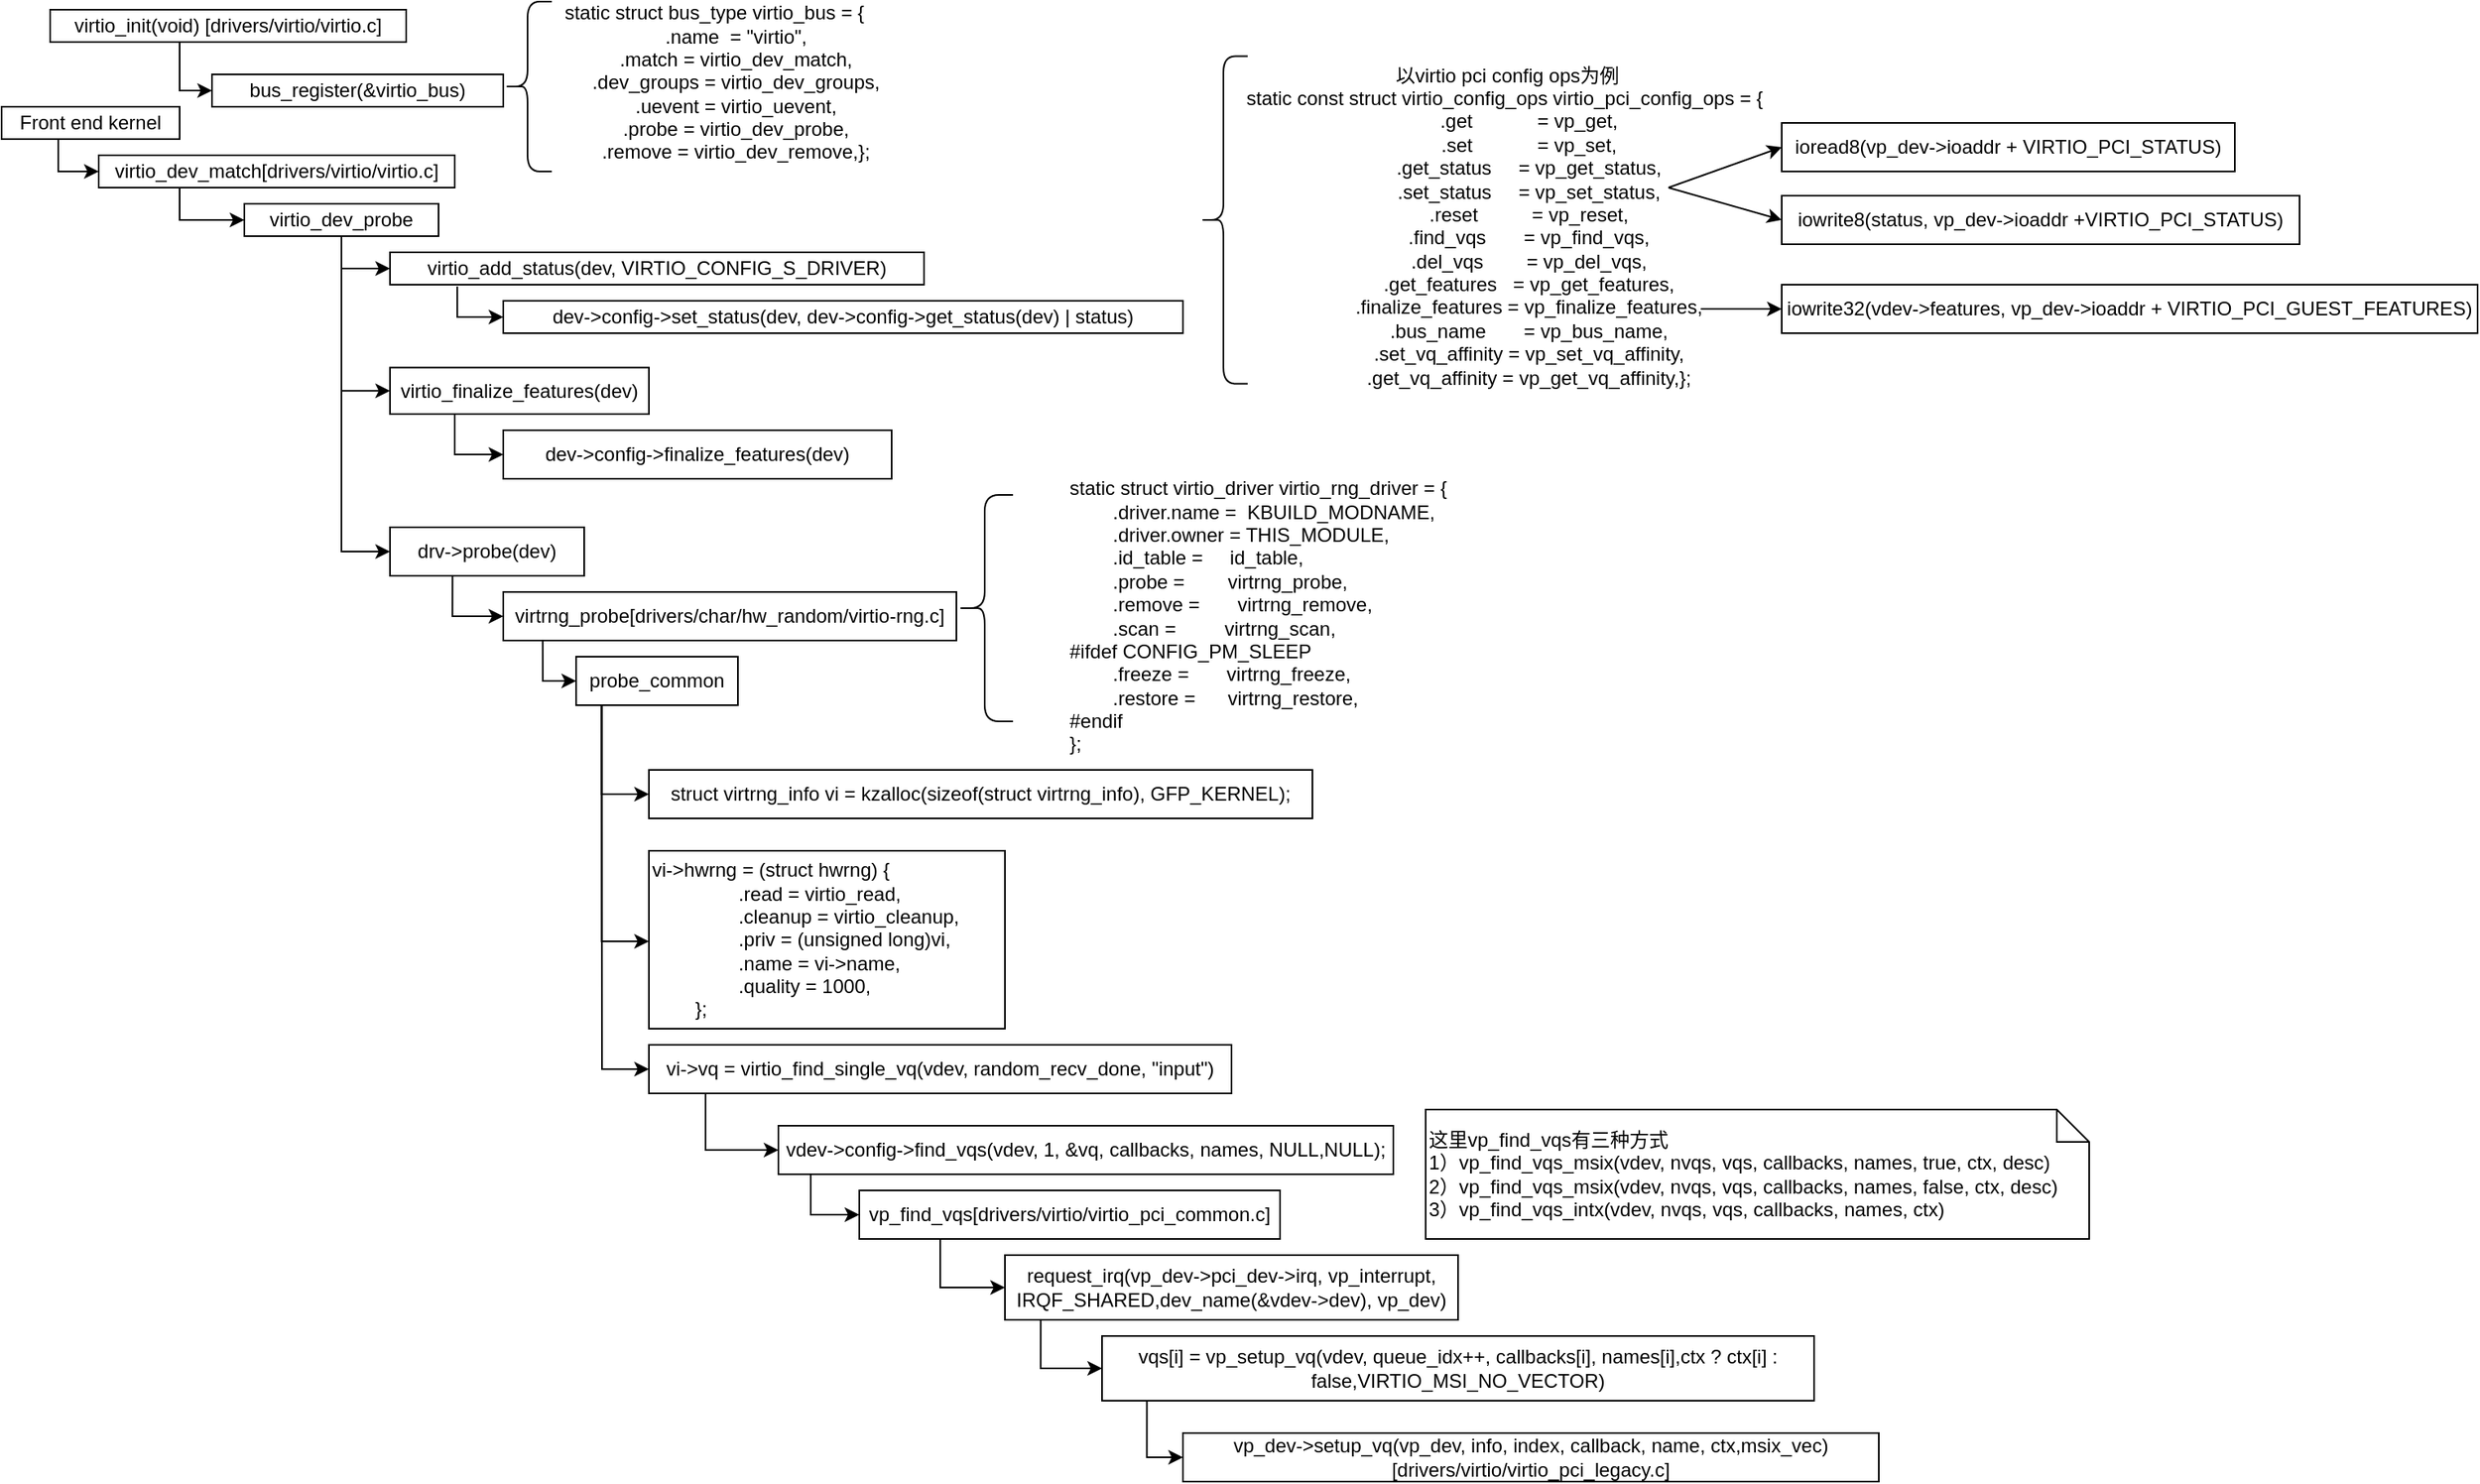<mxfile version="16.2.1" type="github">
  <diagram id="iOxBZn5fvJT5Tx_yMcos" name="第 1 页">
    <mxGraphModel dx="830" dy="499" grid="1" gridSize="10" guides="1" tooltips="1" connect="1" arrows="1" fold="1" page="1" pageScale="1" pageWidth="850" pageHeight="1100" math="0" shadow="0">
      <root>
        <mxCell id="0" />
        <mxCell id="1" parent="0" />
        <mxCell id="IT_VbBreB6Q_WFfWkHAE-1" value="" style="edgeStyle=segmentEdgeStyle;endArrow=classic;html=1;rounded=0;entryX=0;entryY=0.5;entryDx=0;entryDy=0;" edge="1" parent="1" target="IT_VbBreB6Q_WFfWkHAE-4">
          <mxGeometry width="50" height="50" relative="1" as="geometry">
            <mxPoint x="120" y="60" as="sourcePoint" />
            <mxPoint x="150" y="90" as="targetPoint" />
            <Array as="points">
              <mxPoint x="120" y="90" />
            </Array>
          </mxGeometry>
        </mxCell>
        <mxCell id="IT_VbBreB6Q_WFfWkHAE-3" value="virtio_init(void) [drivers/virtio/virtio.c]" style="rounded=0;whiteSpace=wrap;html=1;" vertex="1" parent="1">
          <mxGeometry x="40" y="40" width="220" height="20" as="geometry" />
        </mxCell>
        <mxCell id="IT_VbBreB6Q_WFfWkHAE-4" value="bus_register(&amp;amp;virtio_bus)" style="rounded=0;whiteSpace=wrap;html=1;" vertex="1" parent="1">
          <mxGeometry x="140" y="80" width="180" height="20" as="geometry" />
        </mxCell>
        <mxCell id="IT_VbBreB6Q_WFfWkHAE-6" value="" style="shape=curlyBracket;whiteSpace=wrap;html=1;rounded=1;size=0.5;" vertex="1" parent="1">
          <mxGeometry x="320" y="35" width="30" height="105" as="geometry" />
        </mxCell>
        <mxCell id="IT_VbBreB6Q_WFfWkHAE-8" value="&lt;div&gt;static struct bus_type virtio_bus = {&lt;/div&gt;&lt;div&gt;&amp;nbsp; &amp;nbsp; &amp;nbsp; &amp;nbsp; .name&amp;nbsp; = &quot;virtio&quot;,&lt;/div&gt;&lt;div&gt;&amp;nbsp; &amp;nbsp; &amp;nbsp; &amp;nbsp; .match = virtio_dev_match,&lt;/div&gt;&lt;div&gt;&amp;nbsp; &amp;nbsp; &amp;nbsp; &amp;nbsp; .dev_groups = virtio_dev_groups,&lt;/div&gt;&lt;div&gt;&amp;nbsp; &amp;nbsp; &amp;nbsp; &amp;nbsp; .uevent = virtio_uevent,&lt;/div&gt;&lt;div&gt;&amp;nbsp; &amp;nbsp; &amp;nbsp; &amp;nbsp; .probe = virtio_dev_probe,&lt;/div&gt;&lt;div&gt;&amp;nbsp; &amp;nbsp; &amp;nbsp; &amp;nbsp; .remove = virtio_dev_remove,&lt;span&gt;};&lt;/span&gt;&lt;/div&gt;" style="text;html=1;align=center;verticalAlign=middle;resizable=0;points=[];autosize=1;strokeColor=none;fillColor=none;" vertex="1" parent="1">
          <mxGeometry x="340" y="35" width="220" height="100" as="geometry" />
        </mxCell>
        <mxCell id="IT_VbBreB6Q_WFfWkHAE-10" value="virtio_dev_probe" style="whiteSpace=wrap;html=1;" vertex="1" parent="1">
          <mxGeometry x="160" y="160" width="120" height="20" as="geometry" />
        </mxCell>
        <mxCell id="IT_VbBreB6Q_WFfWkHAE-12" value="virtio_dev_match[drivers/virtio/virtio.c]" style="whiteSpace=wrap;html=1;" vertex="1" parent="1">
          <mxGeometry x="70" y="130" width="220" height="20" as="geometry" />
        </mxCell>
        <mxCell id="IT_VbBreB6Q_WFfWkHAE-13" value="Front end kernel" style="whiteSpace=wrap;html=1;" vertex="1" parent="1">
          <mxGeometry x="10" y="100" width="110" height="20" as="geometry" />
        </mxCell>
        <mxCell id="IT_VbBreB6Q_WFfWkHAE-16" value="" style="edgeStyle=segmentEdgeStyle;endArrow=classic;html=1;rounded=0;entryX=0;entryY=0.5;entryDx=0;entryDy=0;" edge="1" parent="1" target="IT_VbBreB6Q_WFfWkHAE-12">
          <mxGeometry width="50" height="50" relative="1" as="geometry">
            <mxPoint x="45" y="119.97" as="sourcePoint" />
            <mxPoint x="65" y="149.97" as="targetPoint" />
            <Array as="points">
              <mxPoint x="45" y="140" />
            </Array>
          </mxGeometry>
        </mxCell>
        <mxCell id="IT_VbBreB6Q_WFfWkHAE-18" value="" style="edgeStyle=segmentEdgeStyle;endArrow=classic;html=1;rounded=0;entryX=0;entryY=0.5;entryDx=0;entryDy=0;" edge="1" parent="1" target="IT_VbBreB6Q_WFfWkHAE-10">
          <mxGeometry width="50" height="50" relative="1" as="geometry">
            <mxPoint x="120" y="149.97" as="sourcePoint" />
            <mxPoint x="140" y="179.97" as="targetPoint" />
            <Array as="points">
              <mxPoint x="120" y="170" />
            </Array>
          </mxGeometry>
        </mxCell>
        <mxCell id="IT_VbBreB6Q_WFfWkHAE-19" value="virtio_add_status(dev, VIRTIO_CONFIG_S_DRIVER)" style="whiteSpace=wrap;html=1;" vertex="1" parent="1">
          <mxGeometry x="250" y="190" width="330" height="20" as="geometry" />
        </mxCell>
        <mxCell id="IT_VbBreB6Q_WFfWkHAE-26" value="" style="edgeStyle=segmentEdgeStyle;endArrow=classic;html=1;rounded=0;entryX=0;entryY=0.5;entryDx=0;entryDy=0;exitX=0.5;exitY=1;exitDx=0;exitDy=0;" edge="1" parent="1" source="IT_VbBreB6Q_WFfWkHAE-10" target="IT_VbBreB6Q_WFfWkHAE-19">
          <mxGeometry width="50" height="50" relative="1" as="geometry">
            <mxPoint x="200" y="200.0" as="sourcePoint" />
            <mxPoint x="240" y="220.03" as="targetPoint" />
            <Array as="points">
              <mxPoint x="220" y="200" />
            </Array>
          </mxGeometry>
        </mxCell>
        <mxCell id="IT_VbBreB6Q_WFfWkHAE-27" value="dev-&amp;gt;config-&amp;gt;set_status(dev, dev-&amp;gt;config-&amp;gt;get_status(dev) | status)" style="whiteSpace=wrap;html=1;" vertex="1" parent="1">
          <mxGeometry x="320" y="220" width="420" height="20" as="geometry" />
        </mxCell>
        <mxCell id="IT_VbBreB6Q_WFfWkHAE-28" value="" style="edgeStyle=segmentEdgeStyle;endArrow=classic;html=1;rounded=0;entryX=0;entryY=0.5;entryDx=0;entryDy=0;exitX=0.126;exitY=1.056;exitDx=0;exitDy=0;exitPerimeter=0;" edge="1" parent="1" source="IT_VbBreB6Q_WFfWkHAE-19" target="IT_VbBreB6Q_WFfWkHAE-27">
          <mxGeometry width="50" height="50" relative="1" as="geometry">
            <mxPoint x="290" y="230" as="sourcePoint" />
            <mxPoint x="320" y="250" as="targetPoint" />
            <Array as="points">
              <mxPoint x="292" y="230" />
            </Array>
          </mxGeometry>
        </mxCell>
        <mxCell id="IT_VbBreB6Q_WFfWkHAE-29" value="&lt;div&gt;以virtio pci config ops为例&lt;/div&gt;&lt;div&gt;static const struct virtio_config_ops virtio_pci_config_ops = {&amp;nbsp;&lt;/div&gt;&lt;div&gt;&amp;nbsp; &amp;nbsp; &amp;nbsp; &amp;nbsp; .get&amp;nbsp; &amp;nbsp; &amp;nbsp; &amp;nbsp; &amp;nbsp; &amp;nbsp; = vp_get,&lt;/div&gt;&lt;div&gt;&amp;nbsp; &amp;nbsp; &amp;nbsp; &amp;nbsp; .set&amp;nbsp; &amp;nbsp; &amp;nbsp; &amp;nbsp; &amp;nbsp; &amp;nbsp; = vp_set,&lt;/div&gt;&lt;div&gt;&amp;nbsp; &amp;nbsp; &amp;nbsp; &amp;nbsp; .get_status&amp;nbsp; &amp;nbsp; &amp;nbsp;= vp_get_status,&lt;/div&gt;&lt;div&gt;&amp;nbsp; &amp;nbsp; &amp;nbsp; &amp;nbsp; .set_status&amp;nbsp; &amp;nbsp; &amp;nbsp;= vp_set_status,&lt;/div&gt;&lt;div&gt;&amp;nbsp; &amp;nbsp; &amp;nbsp; &amp;nbsp; .reset&amp;nbsp; &amp;nbsp; &amp;nbsp; &amp;nbsp; &amp;nbsp; = vp_reset,&lt;/div&gt;&lt;div&gt;&amp;nbsp; &amp;nbsp; &amp;nbsp; &amp;nbsp; .find_vqs&amp;nbsp; &amp;nbsp; &amp;nbsp; &amp;nbsp;= vp_find_vqs,&lt;/div&gt;&lt;div&gt;&amp;nbsp; &amp;nbsp; &amp;nbsp; &amp;nbsp; .del_vqs&amp;nbsp; &amp;nbsp; &amp;nbsp; &amp;nbsp; = vp_del_vqs,&lt;/div&gt;&lt;div&gt;&amp;nbsp; &amp;nbsp; &amp;nbsp; &amp;nbsp; .get_features&amp;nbsp; &amp;nbsp;= vp_get_features,&lt;/div&gt;&lt;div&gt;&amp;nbsp; &amp;nbsp; &amp;nbsp; &amp;nbsp; .finalize_features = vp_finalize_features,&lt;/div&gt;&lt;div&gt;&amp;nbsp; &amp;nbsp; &amp;nbsp; &amp;nbsp; .bus_name&amp;nbsp; &amp;nbsp; &amp;nbsp; &amp;nbsp;= vp_bus_name,&lt;/div&gt;&lt;div&gt;&amp;nbsp; &amp;nbsp; &amp;nbsp; &amp;nbsp; .set_vq_affinity = vp_set_vq_affinity,&lt;/div&gt;&lt;div&gt;&amp;nbsp; &amp;nbsp; &amp;nbsp; &amp;nbsp; .get_vq_affinity = vp_get_vq_affinity,&lt;span&gt;};&lt;/span&gt;&lt;/div&gt;&lt;div&gt;&lt;span&gt;&lt;br&gt;&lt;/span&gt;&lt;/div&gt;" style="text;html=1;align=center;verticalAlign=middle;resizable=0;points=[];autosize=1;strokeColor=none;fillColor=none;" vertex="1" parent="1">
          <mxGeometry x="770" y="71.25" width="340" height="220" as="geometry" />
        </mxCell>
        <mxCell id="IT_VbBreB6Q_WFfWkHAE-30" value="" style="shape=curlyBracket;whiteSpace=wrap;html=1;rounded=1;size=0.5;" vertex="1" parent="1">
          <mxGeometry x="750" y="68.75" width="30" height="202.5" as="geometry" />
        </mxCell>
        <mxCell id="IT_VbBreB6Q_WFfWkHAE-31" value="ioread8(vp_dev-&amp;gt;ioaddr + VIRTIO_PCI_STATUS)" style="whiteSpace=wrap;html=1;" vertex="1" parent="1">
          <mxGeometry x="1110" y="110" width="280" height="30" as="geometry" />
        </mxCell>
        <mxCell id="IT_VbBreB6Q_WFfWkHAE-32" value="" style="endArrow=classic;html=1;rounded=0;entryX=0;entryY=0.5;entryDx=0;entryDy=0;" edge="1" parent="1" target="IT_VbBreB6Q_WFfWkHAE-31">
          <mxGeometry width="50" height="50" relative="1" as="geometry">
            <mxPoint x="1040" y="150" as="sourcePoint" />
            <mxPoint x="950" y="90" as="targetPoint" />
          </mxGeometry>
        </mxCell>
        <mxCell id="IT_VbBreB6Q_WFfWkHAE-34" value="iowrite8(status, vp_dev-&amp;gt;ioaddr +VIRTIO_PCI_STATUS)" style="whiteSpace=wrap;html=1;" vertex="1" parent="1">
          <mxGeometry x="1110" y="155" width="320" height="30" as="geometry" />
        </mxCell>
        <mxCell id="IT_VbBreB6Q_WFfWkHAE-35" value="" style="endArrow=classic;html=1;rounded=0;entryX=0;entryY=0.5;entryDx=0;entryDy=0;" edge="1" parent="1" target="IT_VbBreB6Q_WFfWkHAE-34">
          <mxGeometry width="50" height="50" relative="1" as="geometry">
            <mxPoint x="1040" y="150" as="sourcePoint" />
            <mxPoint x="1130" y="210" as="targetPoint" />
          </mxGeometry>
        </mxCell>
        <mxCell id="IT_VbBreB6Q_WFfWkHAE-39" value="virtio_finalize_features(dev)" style="whiteSpace=wrap;html=1;" vertex="1" parent="1">
          <mxGeometry x="250" y="261.25" width="160" height="28.75" as="geometry" />
        </mxCell>
        <mxCell id="IT_VbBreB6Q_WFfWkHAE-40" value="" style="edgeStyle=segmentEdgeStyle;endArrow=classic;html=1;rounded=0;entryX=0;entryY=0.5;entryDx=0;entryDy=0;exitX=0.5;exitY=1;exitDx=0;exitDy=0;" edge="1" parent="1" source="IT_VbBreB6Q_WFfWkHAE-10" target="IT_VbBreB6Q_WFfWkHAE-39">
          <mxGeometry width="50" height="50" relative="1" as="geometry">
            <mxPoint x="200" y="251.25" as="sourcePoint" />
            <mxPoint x="230" y="271.25" as="targetPoint" />
            <Array as="points">
              <mxPoint x="220" y="276" />
            </Array>
          </mxGeometry>
        </mxCell>
        <mxCell id="IT_VbBreB6Q_WFfWkHAE-41" value="dev-&amp;gt;config-&amp;gt;finalize_features(dev)" style="whiteSpace=wrap;html=1;" vertex="1" parent="1">
          <mxGeometry x="320" y="300" width="240" height="30" as="geometry" />
        </mxCell>
        <mxCell id="IT_VbBreB6Q_WFfWkHAE-42" value="" style="edgeStyle=segmentEdgeStyle;endArrow=classic;html=1;rounded=0;entryX=0;entryY=0.5;entryDx=0;entryDy=0;exitX=0.25;exitY=1;exitDx=0;exitDy=0;" edge="1" parent="1" source="IT_VbBreB6Q_WFfWkHAE-39" target="IT_VbBreB6Q_WFfWkHAE-41">
          <mxGeometry width="50" height="50" relative="1" as="geometry">
            <mxPoint x="280.0" y="300.0" as="sourcePoint" />
            <mxPoint x="308.42" y="318.88" as="targetPoint" />
            <Array as="points">
              <mxPoint x="290" y="315" />
            </Array>
          </mxGeometry>
        </mxCell>
        <mxCell id="IT_VbBreB6Q_WFfWkHAE-44" value="iowrite32(vdev-&amp;gt;features, vp_dev-&amp;gt;ioaddr + VIRTIO_PCI_GUEST_FEATURES)" style="whiteSpace=wrap;html=1;" vertex="1" parent="1">
          <mxGeometry x="1110" y="210" width="430" height="30" as="geometry" />
        </mxCell>
        <mxCell id="IT_VbBreB6Q_WFfWkHAE-46" value="" style="endArrow=classic;html=1;rounded=0;entryX=0;entryY=0.5;entryDx=0;entryDy=0;" edge="1" parent="1" target="IT_VbBreB6Q_WFfWkHAE-44">
          <mxGeometry width="50" height="50" relative="1" as="geometry">
            <mxPoint x="1060" y="225" as="sourcePoint" />
            <mxPoint x="1370" y="230" as="targetPoint" />
          </mxGeometry>
        </mxCell>
        <mxCell id="IT_VbBreB6Q_WFfWkHAE-48" value="drv-&amp;gt;probe(dev)" style="whiteSpace=wrap;html=1;" vertex="1" parent="1">
          <mxGeometry x="250" y="360" width="120" height="30" as="geometry" />
        </mxCell>
        <mxCell id="IT_VbBreB6Q_WFfWkHAE-49" value="" style="edgeStyle=segmentEdgeStyle;endArrow=classic;html=1;rounded=0;entryX=0;entryY=0.5;entryDx=0;entryDy=0;exitX=0.5;exitY=1;exitDx=0;exitDy=0;" edge="1" parent="1" source="IT_VbBreB6Q_WFfWkHAE-10" target="IT_VbBreB6Q_WFfWkHAE-48">
          <mxGeometry width="50" height="50" relative="1" as="geometry">
            <mxPoint x="190" y="350" as="sourcePoint" />
            <mxPoint x="220" y="370" as="targetPoint" />
            <Array as="points">
              <mxPoint x="220" y="375" />
            </Array>
          </mxGeometry>
        </mxCell>
        <mxCell id="IT_VbBreB6Q_WFfWkHAE-50" value="&lt;div&gt;static struct virtio_driver virtio_rng_driver = {&lt;/div&gt;&lt;div&gt;&amp;nbsp; &amp;nbsp; &amp;nbsp; &amp;nbsp; .driver.name =&amp;nbsp; KBUILD_MODNAME,&lt;/div&gt;&lt;div&gt;&amp;nbsp; &amp;nbsp; &amp;nbsp; &amp;nbsp; .driver.owner = THIS_MODULE,&lt;/div&gt;&lt;div&gt;&amp;nbsp; &amp;nbsp; &amp;nbsp; &amp;nbsp; .id_table =&amp;nbsp; &amp;nbsp; &amp;nbsp;id_table,&lt;/div&gt;&lt;div&gt;&amp;nbsp; &amp;nbsp; &amp;nbsp; &amp;nbsp; .probe =&amp;nbsp; &amp;nbsp; &amp;nbsp; &amp;nbsp; virtrng_probe,&lt;/div&gt;&lt;div&gt;&amp;nbsp; &amp;nbsp; &amp;nbsp; &amp;nbsp; .remove =&amp;nbsp; &amp;nbsp; &amp;nbsp; &amp;nbsp;virtrng_remove,&lt;/div&gt;&lt;div&gt;&amp;nbsp; &amp;nbsp; &amp;nbsp; &amp;nbsp; .scan =&amp;nbsp; &amp;nbsp; &amp;nbsp; &amp;nbsp; &amp;nbsp;virtrng_scan,&lt;/div&gt;&lt;div&gt;#ifdef CONFIG_PM_SLEEP&lt;/div&gt;&lt;div&gt;&amp;nbsp; &amp;nbsp; &amp;nbsp; &amp;nbsp; .freeze =&amp;nbsp; &amp;nbsp; &amp;nbsp; &amp;nbsp;virtrng_freeze,&lt;/div&gt;&lt;div&gt;&amp;nbsp; &amp;nbsp; &amp;nbsp; &amp;nbsp; .restore =&amp;nbsp; &amp;nbsp; &amp;nbsp; virtrng_restore,&lt;/div&gt;&lt;div&gt;&lt;span&gt;#endif&lt;/span&gt;&lt;/div&gt;&lt;div&gt;&lt;span&gt;};&lt;/span&gt;&lt;/div&gt;" style="text;html=1;align=left;verticalAlign=middle;resizable=0;points=[];autosize=1;strokeColor=none;fillColor=none;" vertex="1" parent="1">
          <mxGeometry x="667.5" y="330" width="250" height="170" as="geometry" />
        </mxCell>
        <mxCell id="IT_VbBreB6Q_WFfWkHAE-51" value="" style="shape=curlyBracket;whiteSpace=wrap;html=1;rounded=1;size=0.5;" vertex="1" parent="1">
          <mxGeometry x="600" y="340" width="35" height="140" as="geometry" />
        </mxCell>
        <mxCell id="IT_VbBreB6Q_WFfWkHAE-52" value="virtrng_probe[drivers/char/hw_random/virtio-rng.c]" style="whiteSpace=wrap;html=1;" vertex="1" parent="1">
          <mxGeometry x="320" y="400" width="280" height="30" as="geometry" />
        </mxCell>
        <mxCell id="IT_VbBreB6Q_WFfWkHAE-53" value="" style="edgeStyle=segmentEdgeStyle;endArrow=classic;html=1;rounded=0;entryX=0;entryY=0.5;entryDx=0;entryDy=0;exitX=0.322;exitY=1.009;exitDx=0;exitDy=0;exitPerimeter=0;" edge="1" parent="1" source="IT_VbBreB6Q_WFfWkHAE-48" target="IT_VbBreB6Q_WFfWkHAE-52">
          <mxGeometry width="50" height="50" relative="1" as="geometry">
            <mxPoint x="280.0" y="402.48" as="sourcePoint" />
            <mxPoint x="310" y="427.48" as="targetPoint" />
            <Array as="points">
              <mxPoint x="289" y="415" />
            </Array>
          </mxGeometry>
        </mxCell>
        <mxCell id="IT_VbBreB6Q_WFfWkHAE-54" value="probe_common" style="whiteSpace=wrap;html=1;" vertex="1" parent="1">
          <mxGeometry x="365" y="440" width="100" height="30" as="geometry" />
        </mxCell>
        <mxCell id="IT_VbBreB6Q_WFfWkHAE-55" value="" style="edgeStyle=segmentEdgeStyle;endArrow=classic;html=1;rounded=0;entryX=0;entryY=0.5;entryDx=0;entryDy=0;exitX=0.087;exitY=1;exitDx=0;exitDy=0;exitPerimeter=0;" edge="1" parent="1" source="IT_VbBreB6Q_WFfWkHAE-52" target="IT_VbBreB6Q_WFfWkHAE-54">
          <mxGeometry width="50" height="50" relative="1" as="geometry">
            <mxPoint x="319.33" y="440" as="sourcePoint" />
            <mxPoint x="350.69" y="464.73" as="targetPoint" />
            <Array as="points">
              <mxPoint x="344" y="455" />
            </Array>
          </mxGeometry>
        </mxCell>
        <mxCell id="IT_VbBreB6Q_WFfWkHAE-56" value="struct virtrng_info vi = kzalloc(sizeof(struct virtrng_info), GFP_KERNEL);" style="whiteSpace=wrap;html=1;" vertex="1" parent="1">
          <mxGeometry x="410" y="510" width="410" height="30" as="geometry" />
        </mxCell>
        <mxCell id="IT_VbBreB6Q_WFfWkHAE-58" value="&lt;div&gt;vi-&amp;gt;hwrng = (struct hwrng) {&lt;/div&gt;&lt;div&gt;&amp;nbsp; &amp;nbsp; &amp;nbsp; &amp;nbsp; &amp;nbsp; &amp;nbsp; &amp;nbsp; &amp;nbsp; .read = virtio_read,&lt;/div&gt;&lt;div&gt;&amp;nbsp; &amp;nbsp; &amp;nbsp; &amp;nbsp; &amp;nbsp; &amp;nbsp; &amp;nbsp; &amp;nbsp; .cleanup = virtio_cleanup,&lt;/div&gt;&lt;div&gt;&amp;nbsp; &amp;nbsp; &amp;nbsp; &amp;nbsp; &amp;nbsp; &amp;nbsp; &amp;nbsp; &amp;nbsp; .priv = (unsigned long)vi,&lt;/div&gt;&lt;div&gt;&amp;nbsp; &amp;nbsp; &amp;nbsp; &amp;nbsp; &amp;nbsp; &amp;nbsp; &amp;nbsp; &amp;nbsp; .name = vi-&amp;gt;name,&lt;/div&gt;&lt;div&gt;&amp;nbsp; &amp;nbsp; &amp;nbsp; &amp;nbsp; &amp;nbsp; &amp;nbsp; &amp;nbsp; &amp;nbsp; .quality = 1000,&lt;/div&gt;&lt;div&gt;&amp;nbsp; &amp;nbsp; &amp;nbsp; &amp;nbsp; };&lt;/div&gt;" style="rounded=0;whiteSpace=wrap;html=1;align=left;" vertex="1" parent="1">
          <mxGeometry x="410" y="560" width="220" height="110" as="geometry" />
        </mxCell>
        <mxCell id="IT_VbBreB6Q_WFfWkHAE-60" value="vi-&amp;gt;vq = virtio_find_single_vq(vdev, random_recv_done, &quot;input&quot;)" style="whiteSpace=wrap;html=1;" vertex="1" parent="1">
          <mxGeometry x="410" y="680" width="360" height="30" as="geometry" />
        </mxCell>
        <mxCell id="IT_VbBreB6Q_WFfWkHAE-62" value="" style="edgeStyle=segmentEdgeStyle;endArrow=classic;html=1;rounded=0;entryX=0;entryY=0.5;entryDx=0;entryDy=0;exitX=0.158;exitY=1.009;exitDx=0;exitDy=0;exitPerimeter=0;" edge="1" parent="1">
          <mxGeometry width="50" height="50" relative="1" as="geometry">
            <mxPoint x="380.8" y="470.27" as="sourcePoint" />
            <mxPoint x="410" y="525" as="targetPoint" />
            <Array as="points">
              <mxPoint x="381" y="525" />
            </Array>
          </mxGeometry>
        </mxCell>
        <mxCell id="IT_VbBreB6Q_WFfWkHAE-63" value="" style="edgeStyle=segmentEdgeStyle;endArrow=classic;html=1;rounded=0;exitX=0.158;exitY=0.999;exitDx=0;exitDy=0;exitPerimeter=0;" edge="1" parent="1" source="IT_VbBreB6Q_WFfWkHAE-54" target="IT_VbBreB6Q_WFfWkHAE-58">
          <mxGeometry width="50" height="50" relative="1" as="geometry">
            <mxPoint x="370" y="560" as="sourcePoint" />
            <mxPoint x="399.2" y="614.73" as="targetPoint" />
            <Array as="points">
              <mxPoint x="381" y="616" />
            </Array>
          </mxGeometry>
        </mxCell>
        <mxCell id="IT_VbBreB6Q_WFfWkHAE-64" value="" style="edgeStyle=segmentEdgeStyle;endArrow=classic;html=1;rounded=0;entryX=0;entryY=0.5;entryDx=0;entryDy=0;exitX=0.158;exitY=0.995;exitDx=0;exitDy=0;exitPerimeter=0;" edge="1" parent="1" source="IT_VbBreB6Q_WFfWkHAE-54" target="IT_VbBreB6Q_WFfWkHAE-60">
          <mxGeometry width="50" height="50" relative="1" as="geometry">
            <mxPoint x="380" y="470" as="sourcePoint" />
            <mxPoint x="379.2" y="694.73" as="targetPoint" />
            <Array as="points">
              <mxPoint x="381" y="480" />
              <mxPoint x="381" y="695" />
            </Array>
          </mxGeometry>
        </mxCell>
        <mxCell id="IT_VbBreB6Q_WFfWkHAE-65" value="vdev-&amp;gt;config-&amp;gt;find_vqs(vdev, 1, &amp;amp;vq, callbacks, names, NULL,NULL);" style="whiteSpace=wrap;html=1;" vertex="1" parent="1">
          <mxGeometry x="490" y="730" width="380" height="30" as="geometry" />
        </mxCell>
        <mxCell id="IT_VbBreB6Q_WFfWkHAE-66" value="" style="edgeStyle=segmentEdgeStyle;endArrow=classic;html=1;rounded=0;entryX=0;entryY=0.5;entryDx=0;entryDy=0;" edge="1" parent="1" source="IT_VbBreB6Q_WFfWkHAE-60" target="IT_VbBreB6Q_WFfWkHAE-65">
          <mxGeometry width="50" height="50" relative="1" as="geometry">
            <mxPoint x="445.4" y="715.27" as="sourcePoint" />
            <mxPoint x="474.6" y="770" as="targetPoint" />
            <Array as="points">
              <mxPoint x="445" y="745" />
            </Array>
          </mxGeometry>
        </mxCell>
        <mxCell id="IT_VbBreB6Q_WFfWkHAE-67" value="vp_find_vqs[drivers/virtio/virtio_pci_common.c]" style="whiteSpace=wrap;html=1;" vertex="1" parent="1">
          <mxGeometry x="540" y="770" width="260" height="30" as="geometry" />
        </mxCell>
        <mxCell id="IT_VbBreB6Q_WFfWkHAE-68" value="" style="edgeStyle=segmentEdgeStyle;endArrow=classic;html=1;rounded=0;entryX=0;entryY=0.5;entryDx=0;entryDy=0;" edge="1" parent="1" source="IT_VbBreB6Q_WFfWkHAE-65" target="IT_VbBreB6Q_WFfWkHAE-67">
          <mxGeometry width="50" height="50" relative="1" as="geometry">
            <mxPoint x="480" y="770" as="sourcePoint" />
            <mxPoint x="525" y="805" as="targetPoint" />
            <Array as="points">
              <mxPoint x="510" y="785" />
            </Array>
          </mxGeometry>
        </mxCell>
        <mxCell id="IT_VbBreB6Q_WFfWkHAE-69" value="request_irq(vp_dev-&amp;gt;pci_dev-&amp;gt;irq, vp_interrupt, IRQF_SHARED,dev_name(&amp;amp;vdev-&amp;gt;dev), vp_dev)" style="whiteSpace=wrap;html=1;" vertex="1" parent="1">
          <mxGeometry x="630" y="810" width="280" height="40" as="geometry" />
        </mxCell>
        <mxCell id="IT_VbBreB6Q_WFfWkHAE-70" value="这里vp_find_vqs有三种方式&lt;br&gt;1）vp_find_vqs_msix(vdev, nvqs, vqs, callbacks, names, true, ctx, desc)&lt;br&gt;2）vp_find_vqs_msix(vdev, nvqs, vqs, callbacks, names, false, ctx, desc)&lt;br&gt;3）vp_find_vqs_intx(vdev, nvqs, vqs, callbacks, names, ctx)" style="shape=note;size=20;whiteSpace=wrap;html=1;align=left;" vertex="1" parent="1">
          <mxGeometry x="890" y="720" width="410" height="80" as="geometry" />
        </mxCell>
        <mxCell id="IT_VbBreB6Q_WFfWkHAE-71" value="" style="edgeStyle=segmentEdgeStyle;endArrow=classic;html=1;rounded=0;entryX=0;entryY=0.5;entryDx=0;entryDy=0;" edge="1" parent="1" source="IT_VbBreB6Q_WFfWkHAE-67" target="IT_VbBreB6Q_WFfWkHAE-69">
          <mxGeometry width="50" height="50" relative="1" as="geometry">
            <mxPoint x="590" y="810" as="sourcePoint" />
            <mxPoint x="620" y="835" as="targetPoint" />
            <Array as="points">
              <mxPoint x="590" y="830" />
            </Array>
          </mxGeometry>
        </mxCell>
        <mxCell id="IT_VbBreB6Q_WFfWkHAE-73" value="vqs[i] = vp_setup_vq(vdev, queue_idx++, callbacks[i], names[i],ctx ? ctx[i] : false,VIRTIO_MSI_NO_VECTOR)" style="whiteSpace=wrap;html=1;" vertex="1" parent="1">
          <mxGeometry x="690" y="860" width="440" height="40" as="geometry" />
        </mxCell>
        <mxCell id="IT_VbBreB6Q_WFfWkHAE-77" value="" style="edgeStyle=segmentEdgeStyle;endArrow=classic;html=1;rounded=0;entryX=0;entryY=0.5;entryDx=0;entryDy=0;exitX=0.079;exitY=0.999;exitDx=0;exitDy=0;exitPerimeter=0;" edge="1" parent="1" source="IT_VbBreB6Q_WFfWkHAE-69" target="IT_VbBreB6Q_WFfWkHAE-73">
          <mxGeometry width="50" height="50" relative="1" as="geometry">
            <mxPoint x="635" y="870" as="sourcePoint" />
            <mxPoint x="675" y="900" as="targetPoint" />
            <Array as="points">
              <mxPoint x="652" y="880" />
            </Array>
          </mxGeometry>
        </mxCell>
        <mxCell id="IT_VbBreB6Q_WFfWkHAE-78" value="vp_dev-&amp;gt;setup_vq(vp_dev, info, index, callback, name, ctx,msix_vec)[drivers/virtio/virtio_pci_legacy.c]" style="whiteSpace=wrap;html=1;" vertex="1" parent="1">
          <mxGeometry x="740" y="920" width="430" height="30" as="geometry" />
        </mxCell>
        <mxCell id="IT_VbBreB6Q_WFfWkHAE-79" value="" style="edgeStyle=segmentEdgeStyle;endArrow=classic;html=1;rounded=0;entryX=0;entryY=0.5;entryDx=0;entryDy=0;exitX=0.063;exitY=0.997;exitDx=0;exitDy=0;exitPerimeter=0;" edge="1" parent="1" source="IT_VbBreB6Q_WFfWkHAE-73" target="IT_VbBreB6Q_WFfWkHAE-78">
          <mxGeometry width="50" height="50" relative="1" as="geometry">
            <mxPoint x="651.08" y="940" as="sourcePoint" />
            <mxPoint x="688.96" y="970.04" as="targetPoint" />
            <Array as="points">
              <mxPoint x="718" y="935" />
            </Array>
          </mxGeometry>
        </mxCell>
      </root>
    </mxGraphModel>
  </diagram>
</mxfile>
